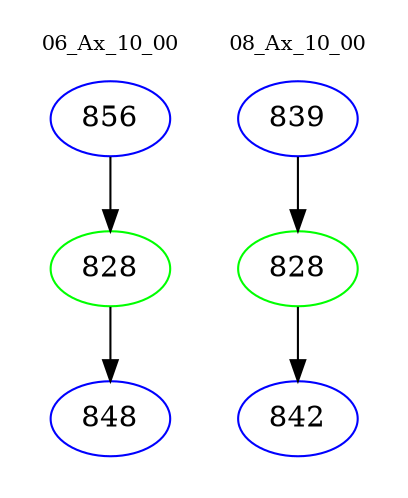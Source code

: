 digraph{
subgraph cluster_0 {
color = white
label = "06_Ax_10_00";
fontsize=10;
T0_856 [label="856", color="blue"]
T0_856 -> T0_828 [color="black"]
T0_828 [label="828", color="green"]
T0_828 -> T0_848 [color="black"]
T0_848 [label="848", color="blue"]
}
subgraph cluster_1 {
color = white
label = "08_Ax_10_00";
fontsize=10;
T1_839 [label="839", color="blue"]
T1_839 -> T1_828 [color="black"]
T1_828 [label="828", color="green"]
T1_828 -> T1_842 [color="black"]
T1_842 [label="842", color="blue"]
}
}
